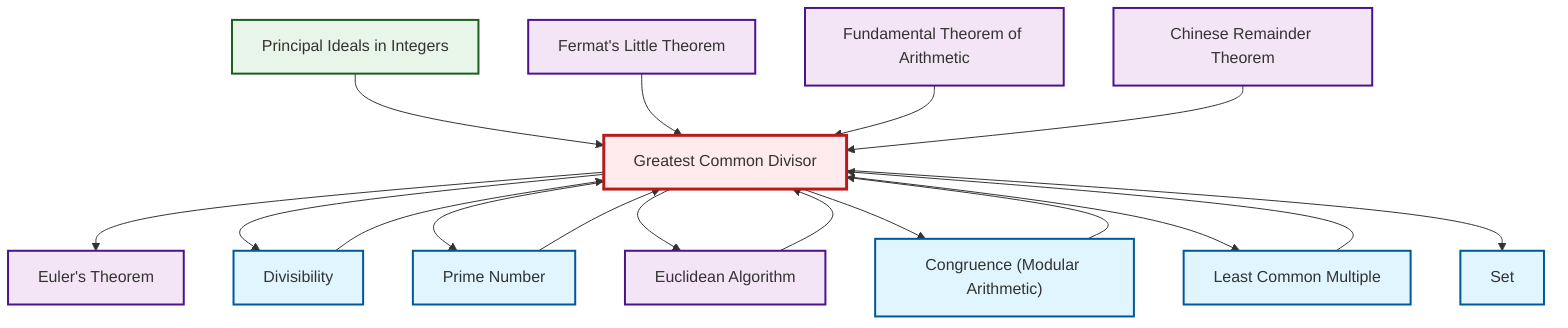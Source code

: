 graph TD
    classDef definition fill:#e1f5fe,stroke:#01579b,stroke-width:2px
    classDef theorem fill:#f3e5f5,stroke:#4a148c,stroke-width:2px
    classDef axiom fill:#fff3e0,stroke:#e65100,stroke-width:2px
    classDef example fill:#e8f5e9,stroke:#1b5e20,stroke-width:2px
    classDef current fill:#ffebee,stroke:#b71c1c,stroke-width:3px
    ex-principal-ideal["Principal Ideals in Integers"]:::example
    def-congruence["Congruence (Modular Arithmetic)"]:::definition
    def-lcm["Least Common Multiple"]:::definition
    thm-fundamental-arithmetic["Fundamental Theorem of Arithmetic"]:::theorem
    thm-euler["Euler's Theorem"]:::theorem
    thm-chinese-remainder["Chinese Remainder Theorem"]:::theorem
    def-set["Set"]:::definition
    thm-fermat-little["Fermat's Little Theorem"]:::theorem
    def-gcd["Greatest Common Divisor"]:::definition
    def-divisibility["Divisibility"]:::definition
    def-prime["Prime Number"]:::definition
    thm-euclidean-algorithm["Euclidean Algorithm"]:::theorem
    ex-principal-ideal --> def-gcd
    thm-euclidean-algorithm --> def-gcd
    def-gcd --> thm-euler
    def-divisibility --> def-gcd
    def-congruence --> def-gcd
    thm-fermat-little --> def-gcd
    def-gcd --> def-divisibility
    def-gcd --> def-prime
    def-gcd --> thm-euclidean-algorithm
    def-prime --> def-gcd
    def-gcd --> def-congruence
    thm-fundamental-arithmetic --> def-gcd
    def-gcd --> def-lcm
    def-gcd --> def-set
    thm-chinese-remainder --> def-gcd
    def-lcm --> def-gcd
    class def-gcd current
